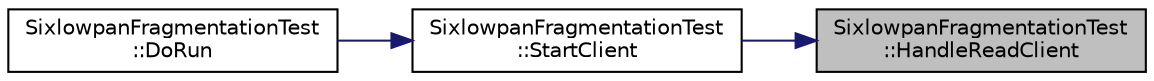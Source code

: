 digraph "SixlowpanFragmentationTest::HandleReadClient"
{
 // LATEX_PDF_SIZE
  edge [fontname="Helvetica",fontsize="10",labelfontname="Helvetica",labelfontsize="10"];
  node [fontname="Helvetica",fontsize="10",shape=record];
  rankdir="RL";
  Node1 [label="SixlowpanFragmentationTest\l::HandleReadClient",height=0.2,width=0.4,color="black", fillcolor="grey75", style="filled", fontcolor="black",tooltip="Handles incoming packets in the client."];
  Node1 -> Node2 [dir="back",color="midnightblue",fontsize="10",style="solid",fontname="Helvetica"];
  Node2 [label="SixlowpanFragmentationTest\l::StartClient",height=0.2,width=0.4,color="black", fillcolor="white", style="filled",URL="$class_sixlowpan_fragmentation_test.html#a24ee0242d6fa09b786a3280b20607445",tooltip="Start the client node."];
  Node2 -> Node3 [dir="back",color="midnightblue",fontsize="10",style="solid",fontname="Helvetica"];
  Node3 [label="SixlowpanFragmentationTest\l::DoRun",height=0.2,width=0.4,color="black", fillcolor="white", style="filled",URL="$class_sixlowpan_fragmentation_test.html#ae85beebff8e7d4f8c1e108beb17df274",tooltip="Implementation to actually run this TestCase."];
}
